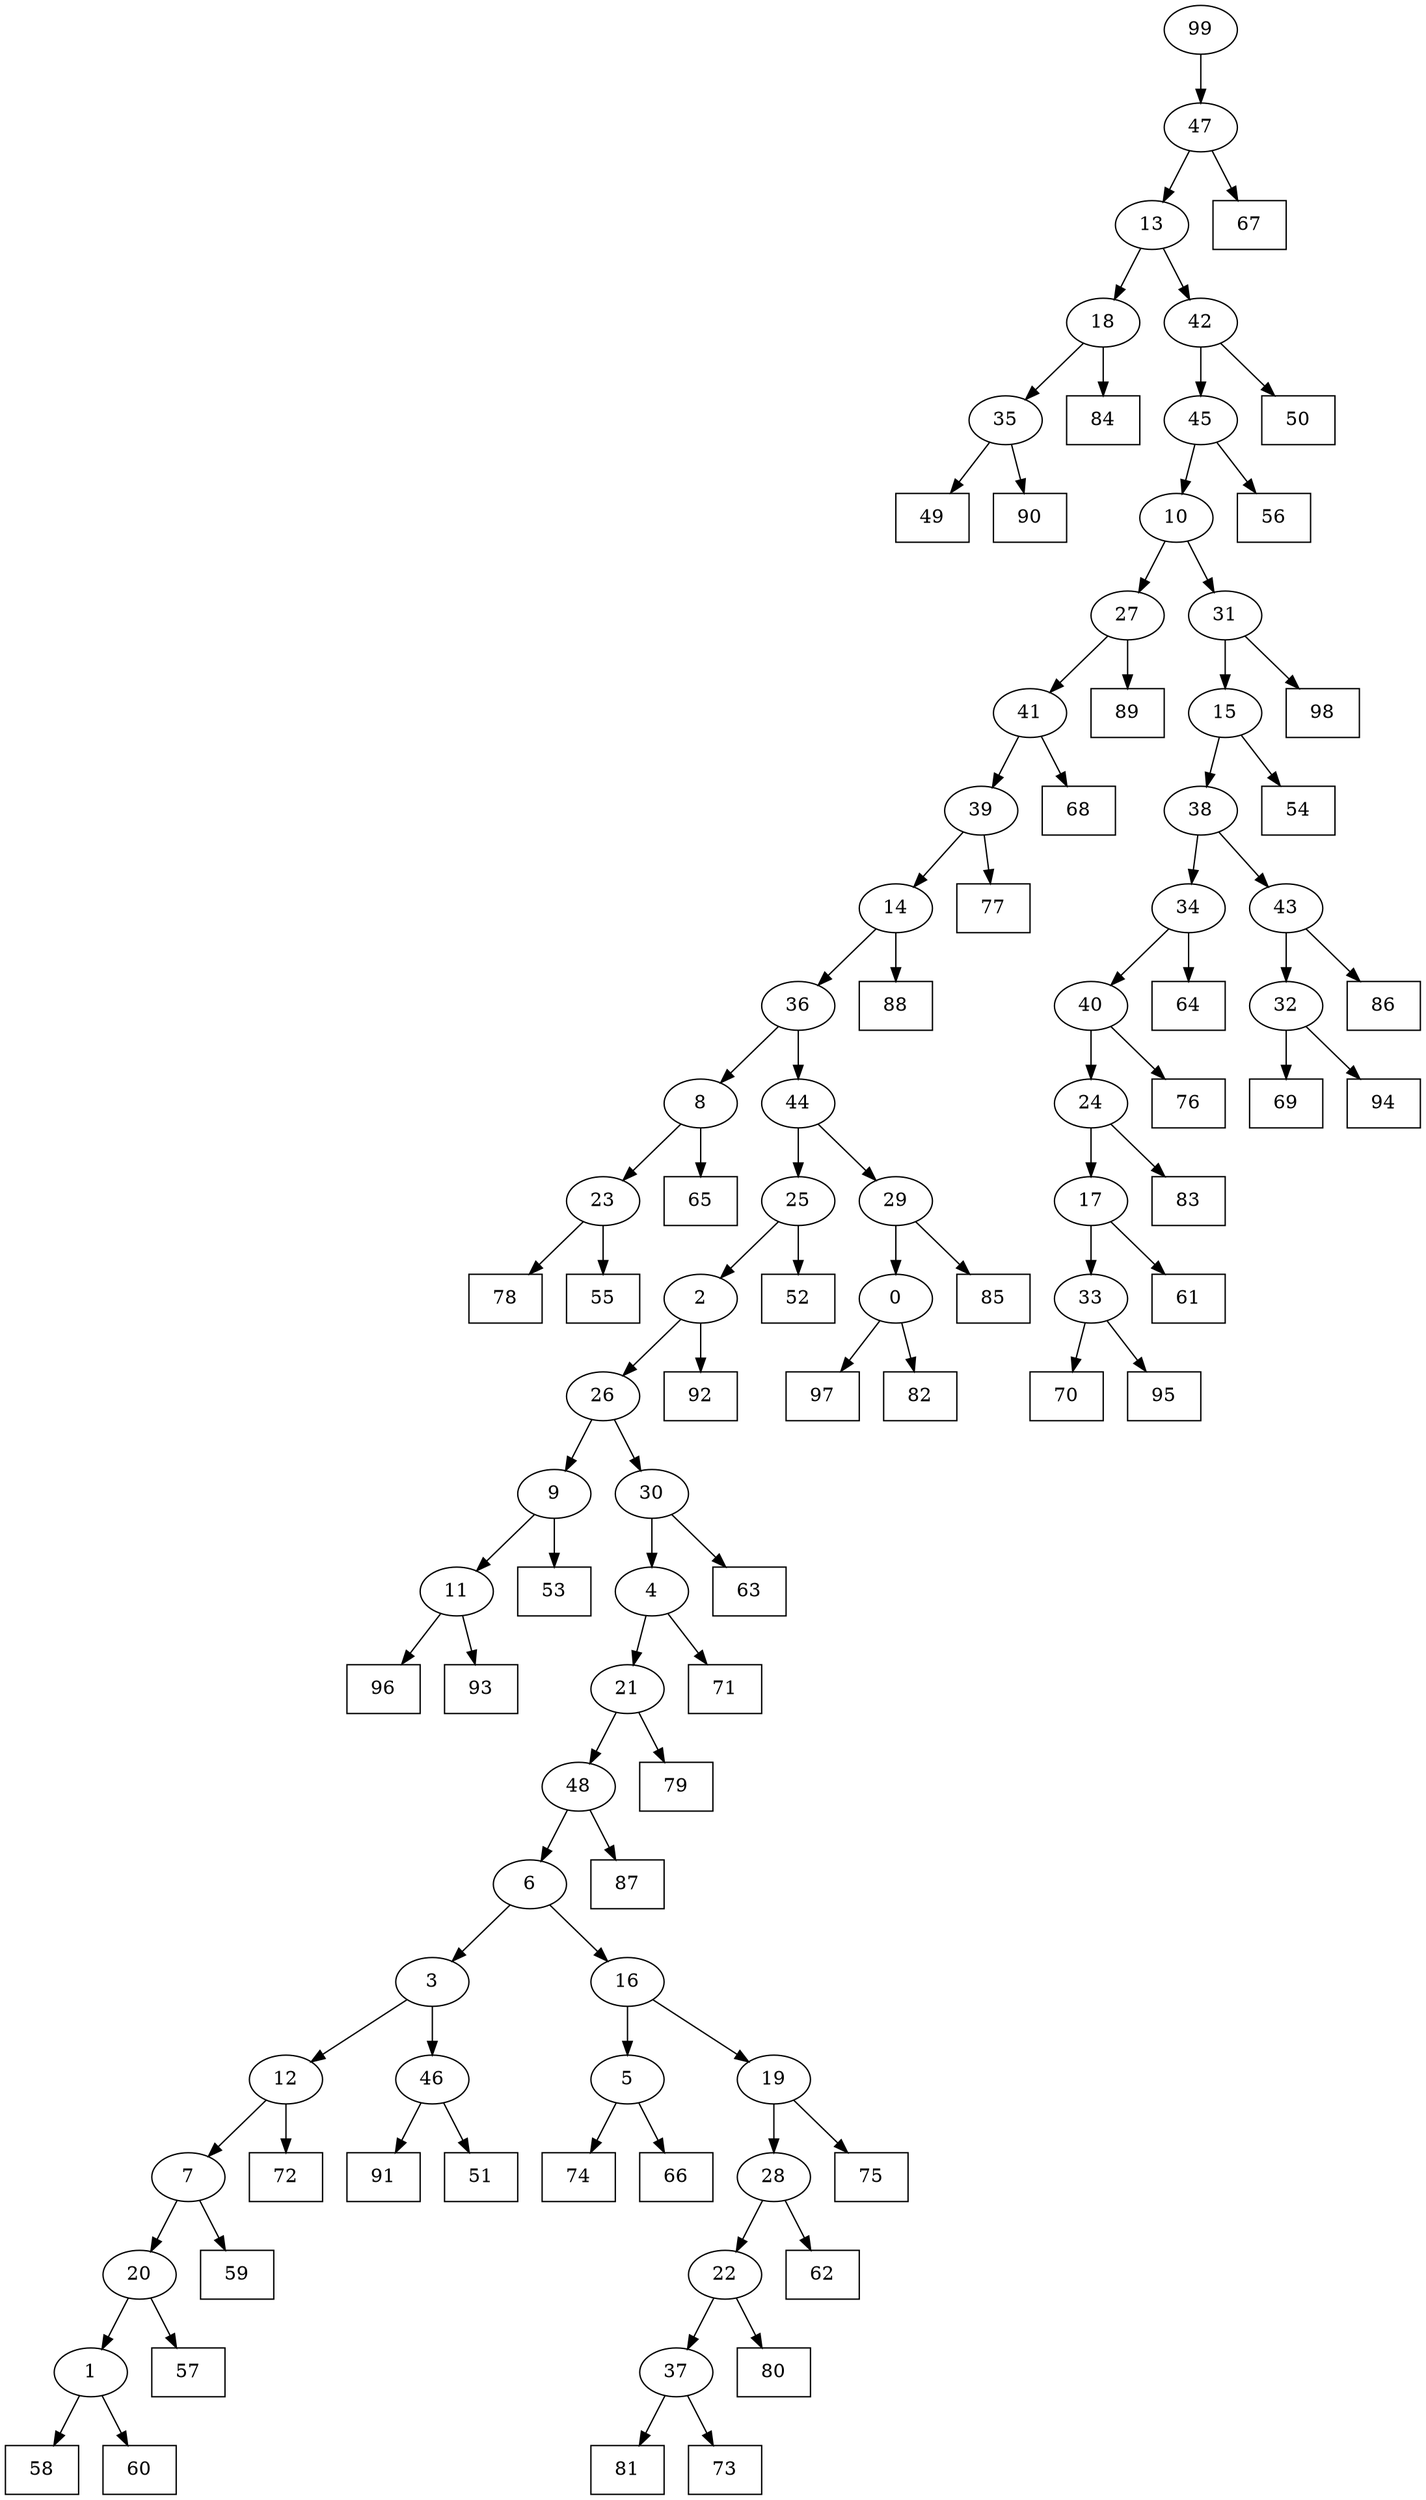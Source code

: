 digraph G {
0[label="0"];
1[label="1"];
2[label="2"];
3[label="3"];
4[label="4"];
5[label="5"];
6[label="6"];
7[label="7"];
8[label="8"];
9[label="9"];
10[label="10"];
11[label="11"];
12[label="12"];
13[label="13"];
14[label="14"];
15[label="15"];
16[label="16"];
17[label="17"];
18[label="18"];
19[label="19"];
20[label="20"];
21[label="21"];
22[label="22"];
23[label="23"];
24[label="24"];
25[label="25"];
26[label="26"];
27[label="27"];
28[label="28"];
29[label="29"];
30[label="30"];
31[label="31"];
32[label="32"];
33[label="33"];
34[label="34"];
35[label="35"];
36[label="36"];
37[label="37"];
38[label="38"];
39[label="39"];
40[label="40"];
41[label="41"];
42[label="42"];
43[label="43"];
44[label="44"];
45[label="45"];
46[label="46"];
47[label="47"];
48[label="48"];
49[shape=box,label="70"];
50[shape=box,label="79"];
51[shape=box,label="49"];
52[shape=box,label="91"];
53[shape=box,label="87"];
54[shape=box,label="74"];
55[shape=box,label="97"];
56[shape=box,label="84"];
57[shape=box,label="50"];
58[shape=box,label="78"];
59[shape=box,label="54"];
60[shape=box,label="63"];
61[shape=box,label="52"];
62[shape=box,label="92"];
63[shape=box,label="58"];
64[shape=box,label="96"];
65[shape=box,label="57"];
66[shape=box,label="82"];
67[shape=box,label="85"];
68[shape=box,label="83"];
69[shape=box,label="95"];
70[shape=box,label="81"];
71[shape=box,label="76"];
72[shape=box,label="55"];
73[shape=box,label="80"];
74[shape=box,label="65"];
75[shape=box,label="51"];
76[shape=box,label="77"];
77[shape=box,label="59"];
78[shape=box,label="71"];
79[shape=box,label="73"];
80[shape=box,label="53"];
81[shape=box,label="66"];
82[shape=box,label="93"];
83[shape=box,label="89"];
84[shape=box,label="64"];
85[shape=box,label="61"];
86[shape=box,label="90"];
87[shape=box,label="68"];
88[shape=box,label="67"];
89[shape=box,label="69"];
90[shape=box,label="60"];
91[shape=box,label="75"];
92[shape=box,label="72"];
93[shape=box,label="88"];
94[shape=box,label="94"];
95[shape=box,label="98"];
96[shape=box,label="62"];
97[shape=box,label="86"];
98[shape=box,label="56"];
99[label="99"];
8->74 ;
14->93 ;
12->92 ;
32->89 ;
40->71 ;
31->95 ;
48->6 ;
27->41 ;
1->90 ;
15->38 ;
47->88 ;
46->75 ;
29->67 ;
39->14 ;
7->77 ;
35->51 ;
33->49 ;
0->55 ;
44->25 ;
37->70 ;
10->31 ;
5->81 ;
36->44 ;
42->45 ;
44->29 ;
5->54 ;
28->96 ;
17->85 ;
31->15 ;
15->59 ;
2->62 ;
25->2 ;
6->16 ;
16->5 ;
26->9 ;
9->80 ;
47->13 ;
45->98 ;
41->39 ;
39->76 ;
4->21 ;
21->50 ;
28->22 ;
22->73 ;
34->40 ;
40->24 ;
6->3 ;
3->46 ;
13->18 ;
18->56 ;
20->1 ;
3->12 ;
8->23 ;
30->4 ;
4->78 ;
99->47 ;
13->42 ;
42->57 ;
23->72 ;
43->97 ;
12->7 ;
1->63 ;
2->26 ;
41->87 ;
24->17 ;
17->33 ;
32->94 ;
38->34 ;
34->84 ;
46->52 ;
27->83 ;
33->69 ;
11->64 ;
38->43 ;
43->32 ;
16->19 ;
19->91 ;
14->36 ;
24->68 ;
21->48 ;
29->0 ;
0->66 ;
25->61 ;
11->82 ;
9->11 ;
26->30 ;
30->60 ;
48->53 ;
45->10 ;
10->27 ;
36->8 ;
7->20 ;
20->65 ;
19->28 ;
22->37 ;
37->79 ;
23->58 ;
18->35 ;
35->86 ;
}
